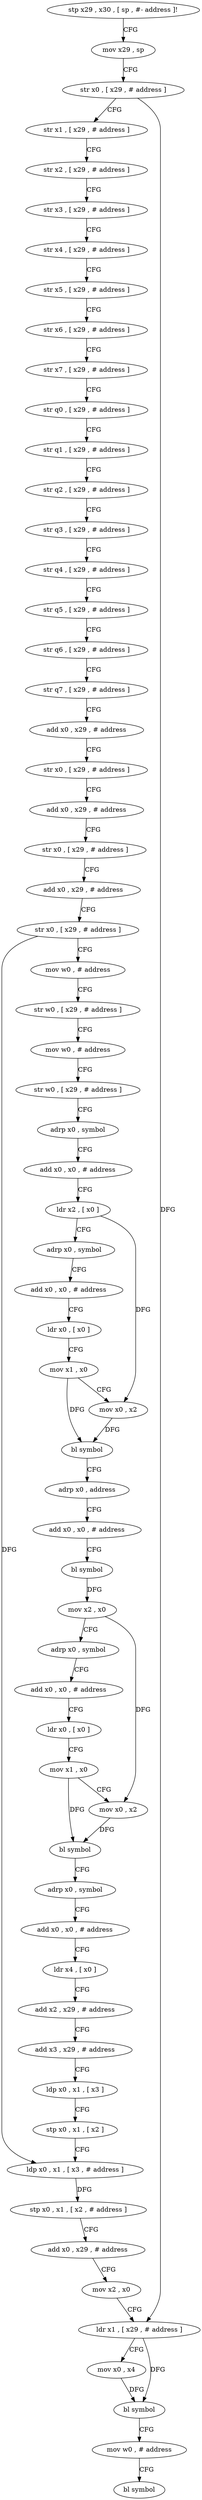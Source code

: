 digraph "func" {
"4215636" [label = "stp x29 , x30 , [ sp , #- address ]!" ]
"4215640" [label = "mov x29 , sp" ]
"4215644" [label = "str x0 , [ x29 , # address ]" ]
"4215648" [label = "str x1 , [ x29 , # address ]" ]
"4215652" [label = "str x2 , [ x29 , # address ]" ]
"4215656" [label = "str x3 , [ x29 , # address ]" ]
"4215660" [label = "str x4 , [ x29 , # address ]" ]
"4215664" [label = "str x5 , [ x29 , # address ]" ]
"4215668" [label = "str x6 , [ x29 , # address ]" ]
"4215672" [label = "str x7 , [ x29 , # address ]" ]
"4215676" [label = "str q0 , [ x29 , # address ]" ]
"4215680" [label = "str q1 , [ x29 , # address ]" ]
"4215684" [label = "str q2 , [ x29 , # address ]" ]
"4215688" [label = "str q3 , [ x29 , # address ]" ]
"4215692" [label = "str q4 , [ x29 , # address ]" ]
"4215696" [label = "str q5 , [ x29 , # address ]" ]
"4215700" [label = "str q6 , [ x29 , # address ]" ]
"4215704" [label = "str q7 , [ x29 , # address ]" ]
"4215708" [label = "add x0 , x29 , # address" ]
"4215712" [label = "str x0 , [ x29 , # address ]" ]
"4215716" [label = "add x0 , x29 , # address" ]
"4215720" [label = "str x0 , [ x29 , # address ]" ]
"4215724" [label = "add x0 , x29 , # address" ]
"4215728" [label = "str x0 , [ x29 , # address ]" ]
"4215732" [label = "mov w0 , # address" ]
"4215736" [label = "str w0 , [ x29 , # address ]" ]
"4215740" [label = "mov w0 , # address" ]
"4215744" [label = "str w0 , [ x29 , # address ]" ]
"4215748" [label = "adrp x0 , symbol" ]
"4215752" [label = "add x0 , x0 , # address" ]
"4215756" [label = "ldr x2 , [ x0 ]" ]
"4215760" [label = "adrp x0 , symbol" ]
"4215764" [label = "add x0 , x0 , # address" ]
"4215768" [label = "ldr x0 , [ x0 ]" ]
"4215772" [label = "mov x1 , x0" ]
"4215776" [label = "mov x0 , x2" ]
"4215780" [label = "bl symbol" ]
"4215784" [label = "adrp x0 , address" ]
"4215788" [label = "add x0 , x0 , # address" ]
"4215792" [label = "bl symbol" ]
"4215796" [label = "mov x2 , x0" ]
"4215800" [label = "adrp x0 , symbol" ]
"4215804" [label = "add x0 , x0 , # address" ]
"4215808" [label = "ldr x0 , [ x0 ]" ]
"4215812" [label = "mov x1 , x0" ]
"4215816" [label = "mov x0 , x2" ]
"4215820" [label = "bl symbol" ]
"4215824" [label = "adrp x0 , symbol" ]
"4215828" [label = "add x0 , x0 , # address" ]
"4215832" [label = "ldr x4 , [ x0 ]" ]
"4215836" [label = "add x2 , x29 , # address" ]
"4215840" [label = "add x3 , x29 , # address" ]
"4215844" [label = "ldp x0 , x1 , [ x3 ]" ]
"4215848" [label = "stp x0 , x1 , [ x2 ]" ]
"4215852" [label = "ldp x0 , x1 , [ x3 , # address ]" ]
"4215856" [label = "stp x0 , x1 , [ x2 , # address ]" ]
"4215860" [label = "add x0 , x29 , # address" ]
"4215864" [label = "mov x2 , x0" ]
"4215868" [label = "ldr x1 , [ x29 , # address ]" ]
"4215872" [label = "mov x0 , x4" ]
"4215876" [label = "bl symbol" ]
"4215880" [label = "mov w0 , # address" ]
"4215884" [label = "bl symbol" ]
"4215636" -> "4215640" [ label = "CFG" ]
"4215640" -> "4215644" [ label = "CFG" ]
"4215644" -> "4215648" [ label = "CFG" ]
"4215644" -> "4215868" [ label = "DFG" ]
"4215648" -> "4215652" [ label = "CFG" ]
"4215652" -> "4215656" [ label = "CFG" ]
"4215656" -> "4215660" [ label = "CFG" ]
"4215660" -> "4215664" [ label = "CFG" ]
"4215664" -> "4215668" [ label = "CFG" ]
"4215668" -> "4215672" [ label = "CFG" ]
"4215672" -> "4215676" [ label = "CFG" ]
"4215676" -> "4215680" [ label = "CFG" ]
"4215680" -> "4215684" [ label = "CFG" ]
"4215684" -> "4215688" [ label = "CFG" ]
"4215688" -> "4215692" [ label = "CFG" ]
"4215692" -> "4215696" [ label = "CFG" ]
"4215696" -> "4215700" [ label = "CFG" ]
"4215700" -> "4215704" [ label = "CFG" ]
"4215704" -> "4215708" [ label = "CFG" ]
"4215708" -> "4215712" [ label = "CFG" ]
"4215712" -> "4215716" [ label = "CFG" ]
"4215716" -> "4215720" [ label = "CFG" ]
"4215720" -> "4215724" [ label = "CFG" ]
"4215724" -> "4215728" [ label = "CFG" ]
"4215728" -> "4215732" [ label = "CFG" ]
"4215728" -> "4215852" [ label = "DFG" ]
"4215732" -> "4215736" [ label = "CFG" ]
"4215736" -> "4215740" [ label = "CFG" ]
"4215740" -> "4215744" [ label = "CFG" ]
"4215744" -> "4215748" [ label = "CFG" ]
"4215748" -> "4215752" [ label = "CFG" ]
"4215752" -> "4215756" [ label = "CFG" ]
"4215756" -> "4215760" [ label = "CFG" ]
"4215756" -> "4215776" [ label = "DFG" ]
"4215760" -> "4215764" [ label = "CFG" ]
"4215764" -> "4215768" [ label = "CFG" ]
"4215768" -> "4215772" [ label = "CFG" ]
"4215772" -> "4215776" [ label = "CFG" ]
"4215772" -> "4215780" [ label = "DFG" ]
"4215776" -> "4215780" [ label = "DFG" ]
"4215780" -> "4215784" [ label = "CFG" ]
"4215784" -> "4215788" [ label = "CFG" ]
"4215788" -> "4215792" [ label = "CFG" ]
"4215792" -> "4215796" [ label = "DFG" ]
"4215796" -> "4215800" [ label = "CFG" ]
"4215796" -> "4215816" [ label = "DFG" ]
"4215800" -> "4215804" [ label = "CFG" ]
"4215804" -> "4215808" [ label = "CFG" ]
"4215808" -> "4215812" [ label = "CFG" ]
"4215812" -> "4215816" [ label = "CFG" ]
"4215812" -> "4215820" [ label = "DFG" ]
"4215816" -> "4215820" [ label = "DFG" ]
"4215820" -> "4215824" [ label = "CFG" ]
"4215824" -> "4215828" [ label = "CFG" ]
"4215828" -> "4215832" [ label = "CFG" ]
"4215832" -> "4215836" [ label = "CFG" ]
"4215836" -> "4215840" [ label = "CFG" ]
"4215840" -> "4215844" [ label = "CFG" ]
"4215844" -> "4215848" [ label = "CFG" ]
"4215848" -> "4215852" [ label = "CFG" ]
"4215852" -> "4215856" [ label = "DFG" ]
"4215856" -> "4215860" [ label = "CFG" ]
"4215860" -> "4215864" [ label = "CFG" ]
"4215864" -> "4215868" [ label = "CFG" ]
"4215868" -> "4215872" [ label = "CFG" ]
"4215868" -> "4215876" [ label = "DFG" ]
"4215872" -> "4215876" [ label = "DFG" ]
"4215876" -> "4215880" [ label = "CFG" ]
"4215880" -> "4215884" [ label = "CFG" ]
}
